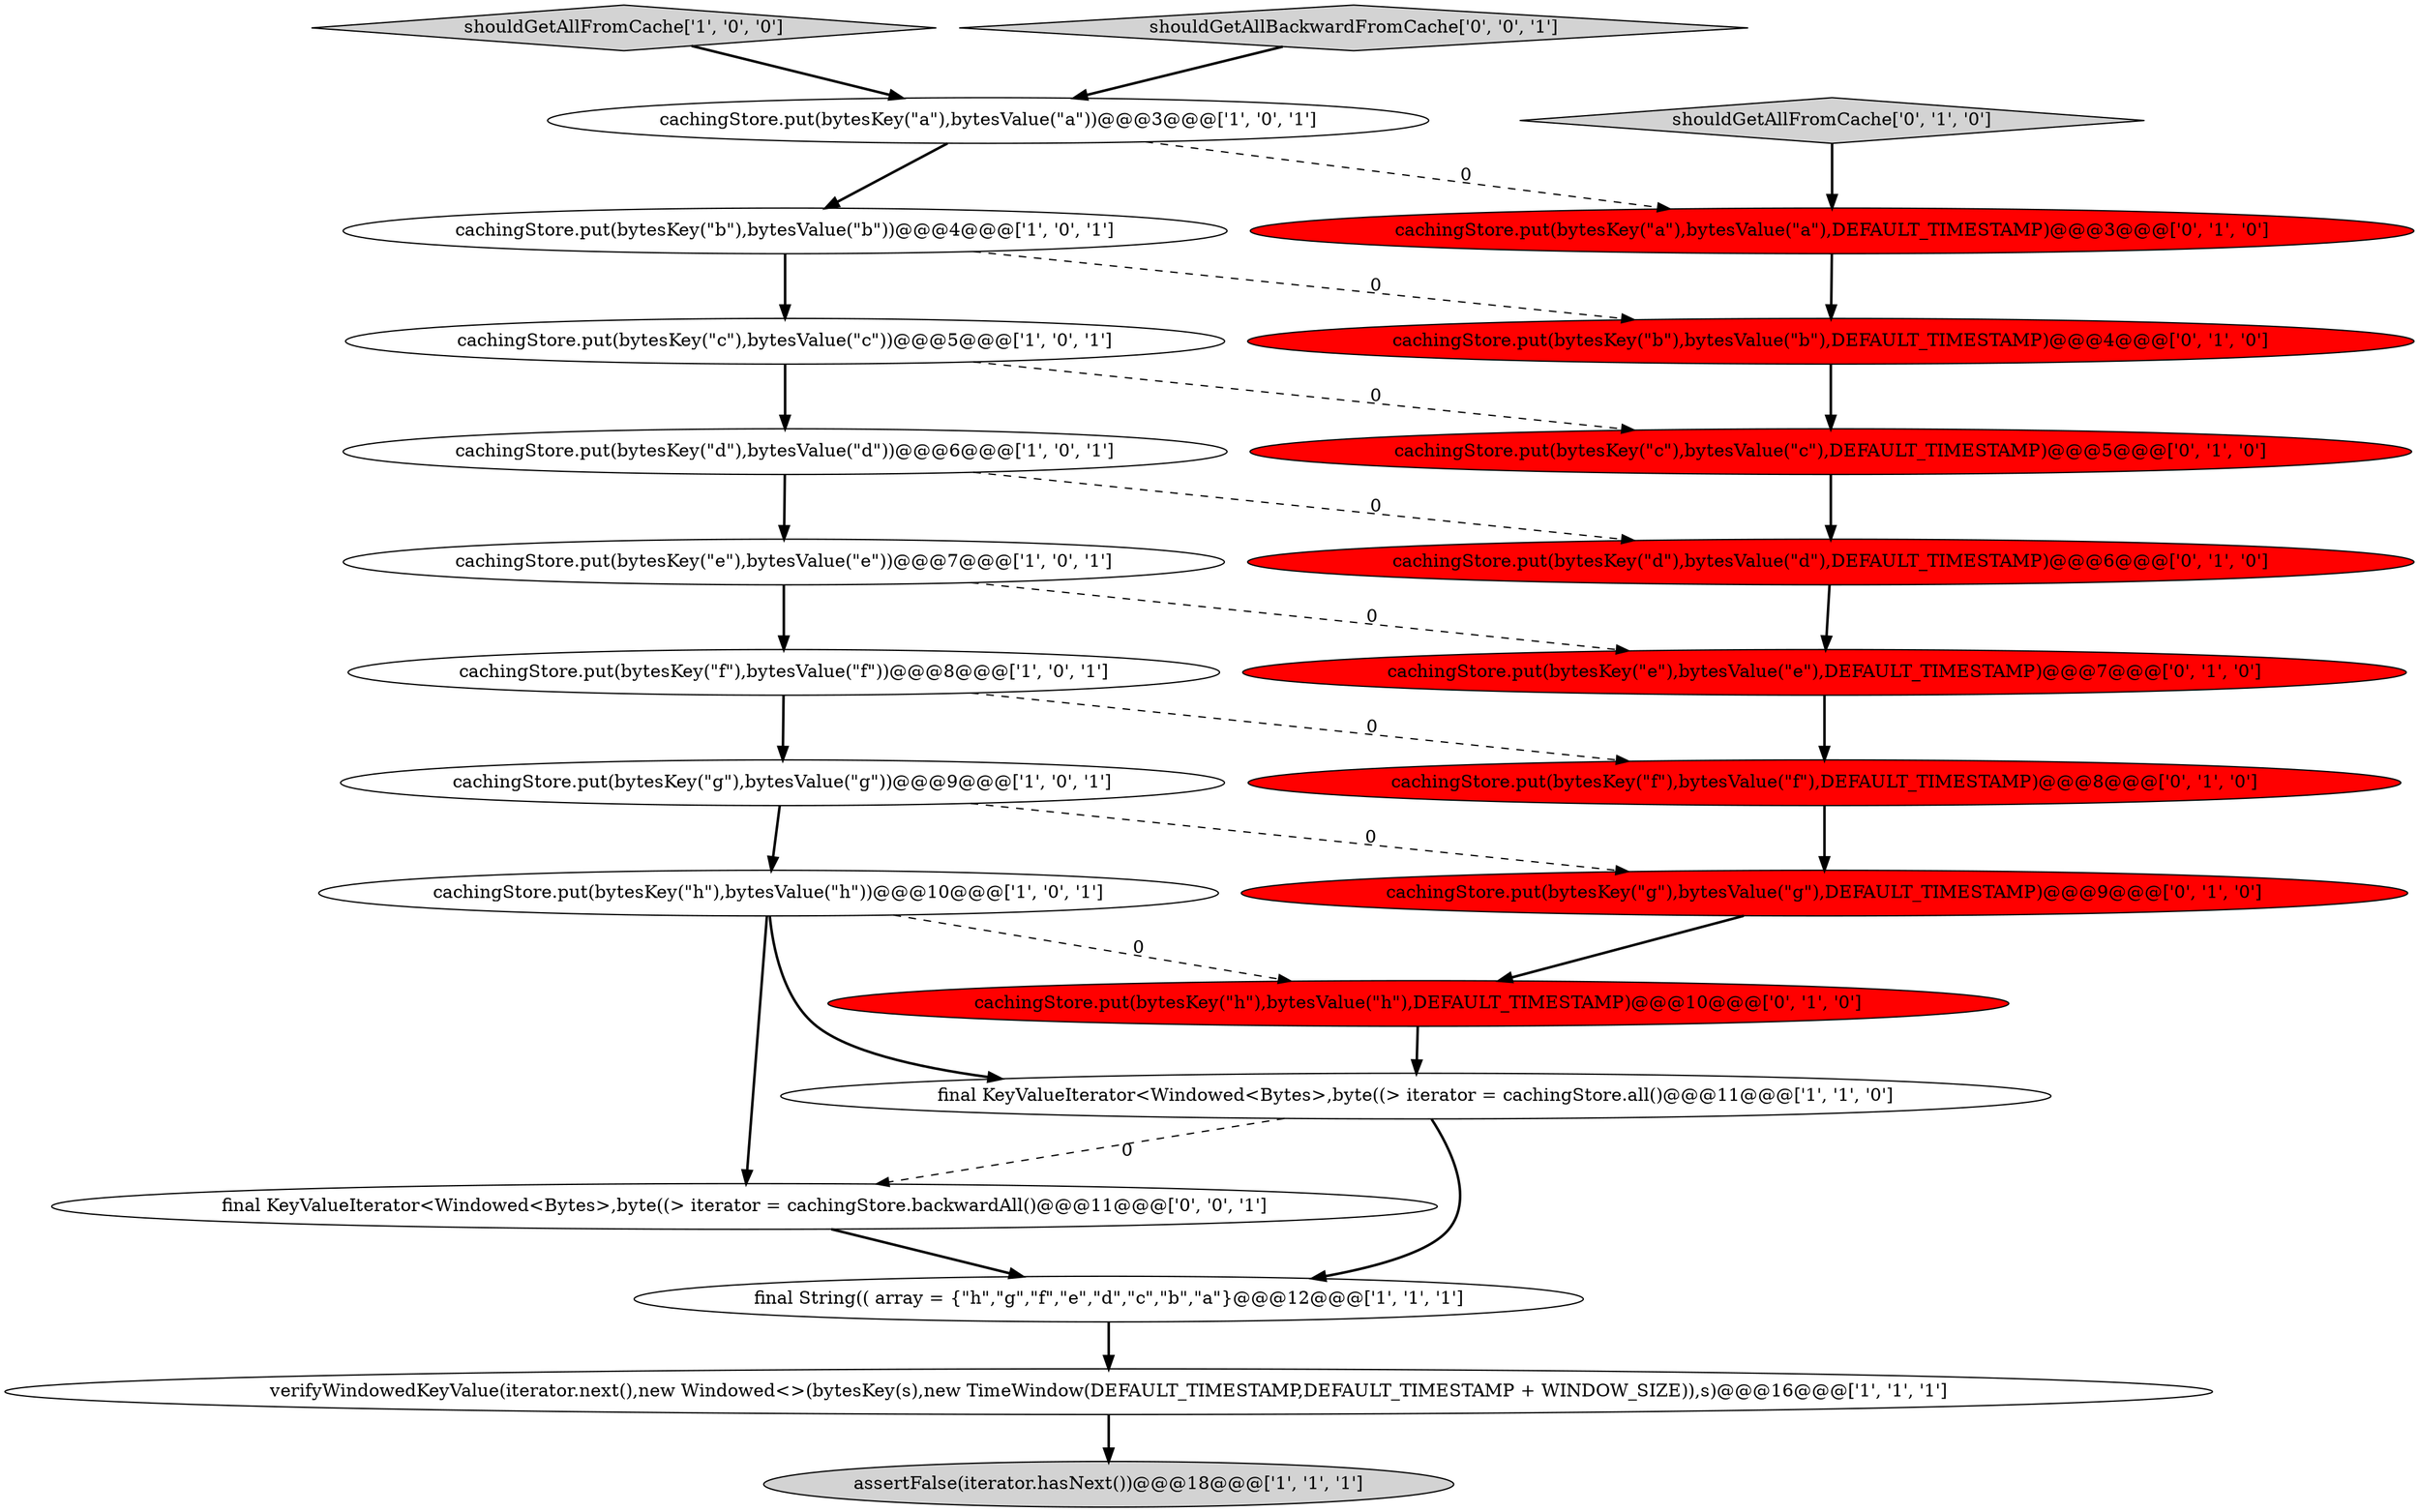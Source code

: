 digraph {
22 [style = filled, label = "final KeyValueIterator<Windowed<Bytes>,byte((> iterator = cachingStore.backwardAll()@@@11@@@['0', '0', '1']", fillcolor = white, shape = ellipse image = "AAA0AAABBB3BBB"];
20 [style = filled, label = "cachingStore.put(bytesKey(\"h\"),bytesValue(\"h\"),DEFAULT_TIMESTAMP)@@@10@@@['0', '1', '0']", fillcolor = red, shape = ellipse image = "AAA1AAABBB2BBB"];
21 [style = filled, label = "cachingStore.put(bytesKey(\"b\"),bytesValue(\"b\"),DEFAULT_TIMESTAMP)@@@4@@@['0', '1', '0']", fillcolor = red, shape = ellipse image = "AAA1AAABBB2BBB"];
16 [style = filled, label = "cachingStore.put(bytesKey(\"g\"),bytesValue(\"g\"),DEFAULT_TIMESTAMP)@@@9@@@['0', '1', '0']", fillcolor = red, shape = ellipse image = "AAA1AAABBB2BBB"];
2 [style = filled, label = "shouldGetAllFromCache['1', '0', '0']", fillcolor = lightgray, shape = diamond image = "AAA0AAABBB1BBB"];
18 [style = filled, label = "cachingStore.put(bytesKey(\"d\"),bytesValue(\"d\"),DEFAULT_TIMESTAMP)@@@6@@@['0', '1', '0']", fillcolor = red, shape = ellipse image = "AAA1AAABBB2BBB"];
17 [style = filled, label = "cachingStore.put(bytesKey(\"e\"),bytesValue(\"e\"),DEFAULT_TIMESTAMP)@@@7@@@['0', '1', '0']", fillcolor = red, shape = ellipse image = "AAA1AAABBB2BBB"];
4 [style = filled, label = "final String(( array = {\"h\",\"g\",\"f\",\"e\",\"d\",\"c\",\"b\",\"a\"}@@@12@@@['1', '1', '1']", fillcolor = white, shape = ellipse image = "AAA0AAABBB1BBB"];
8 [style = filled, label = "verifyWindowedKeyValue(iterator.next(),new Windowed<>(bytesKey(s),new TimeWindow(DEFAULT_TIMESTAMP,DEFAULT_TIMESTAMP + WINDOW_SIZE)),s)@@@16@@@['1', '1', '1']", fillcolor = white, shape = ellipse image = "AAA0AAABBB1BBB"];
1 [style = filled, label = "cachingStore.put(bytesKey(\"c\"),bytesValue(\"c\"))@@@5@@@['1', '0', '1']", fillcolor = white, shape = ellipse image = "AAA0AAABBB1BBB"];
13 [style = filled, label = "cachingStore.put(bytesKey(\"c\"),bytesValue(\"c\"),DEFAULT_TIMESTAMP)@@@5@@@['0', '1', '0']", fillcolor = red, shape = ellipse image = "AAA1AAABBB2BBB"];
15 [style = filled, label = "shouldGetAllFromCache['0', '1', '0']", fillcolor = lightgray, shape = diamond image = "AAA0AAABBB2BBB"];
10 [style = filled, label = "cachingStore.put(bytesKey(\"d\"),bytesValue(\"d\"))@@@6@@@['1', '0', '1']", fillcolor = white, shape = ellipse image = "AAA0AAABBB1BBB"];
12 [style = filled, label = "cachingStore.put(bytesKey(\"f\"),bytesValue(\"f\"))@@@8@@@['1', '0', '1']", fillcolor = white, shape = ellipse image = "AAA0AAABBB1BBB"];
19 [style = filled, label = "cachingStore.put(bytesKey(\"f\"),bytesValue(\"f\"),DEFAULT_TIMESTAMP)@@@8@@@['0', '1', '0']", fillcolor = red, shape = ellipse image = "AAA1AAABBB2BBB"];
14 [style = filled, label = "cachingStore.put(bytesKey(\"a\"),bytesValue(\"a\"),DEFAULT_TIMESTAMP)@@@3@@@['0', '1', '0']", fillcolor = red, shape = ellipse image = "AAA1AAABBB2BBB"];
7 [style = filled, label = "assertFalse(iterator.hasNext())@@@18@@@['1', '1', '1']", fillcolor = lightgray, shape = ellipse image = "AAA0AAABBB1BBB"];
11 [style = filled, label = "cachingStore.put(bytesKey(\"g\"),bytesValue(\"g\"))@@@9@@@['1', '0', '1']", fillcolor = white, shape = ellipse image = "AAA0AAABBB1BBB"];
0 [style = filled, label = "cachingStore.put(bytesKey(\"a\"),bytesValue(\"a\"))@@@3@@@['1', '0', '1']", fillcolor = white, shape = ellipse image = "AAA0AAABBB1BBB"];
23 [style = filled, label = "shouldGetAllBackwardFromCache['0', '0', '1']", fillcolor = lightgray, shape = diamond image = "AAA0AAABBB3BBB"];
5 [style = filled, label = "cachingStore.put(bytesKey(\"e\"),bytesValue(\"e\"))@@@7@@@['1', '0', '1']", fillcolor = white, shape = ellipse image = "AAA0AAABBB1BBB"];
3 [style = filled, label = "cachingStore.put(bytesKey(\"b\"),bytesValue(\"b\"))@@@4@@@['1', '0', '1']", fillcolor = white, shape = ellipse image = "AAA0AAABBB1BBB"];
6 [style = filled, label = "cachingStore.put(bytesKey(\"h\"),bytesValue(\"h\"))@@@10@@@['1', '0', '1']", fillcolor = white, shape = ellipse image = "AAA0AAABBB1BBB"];
9 [style = filled, label = "final KeyValueIterator<Windowed<Bytes>,byte((> iterator = cachingStore.all()@@@11@@@['1', '1', '0']", fillcolor = white, shape = ellipse image = "AAA0AAABBB1BBB"];
0->3 [style = bold, label=""];
3->1 [style = bold, label=""];
15->14 [style = bold, label=""];
3->21 [style = dashed, label="0"];
20->9 [style = bold, label=""];
6->22 [style = bold, label=""];
11->16 [style = dashed, label="0"];
6->20 [style = dashed, label="0"];
9->4 [style = bold, label=""];
11->6 [style = bold, label=""];
12->11 [style = bold, label=""];
18->17 [style = bold, label=""];
9->22 [style = dashed, label="0"];
23->0 [style = bold, label=""];
17->19 [style = bold, label=""];
8->7 [style = bold, label=""];
19->16 [style = bold, label=""];
22->4 [style = bold, label=""];
1->13 [style = dashed, label="0"];
0->14 [style = dashed, label="0"];
2->0 [style = bold, label=""];
10->5 [style = bold, label=""];
5->17 [style = dashed, label="0"];
12->19 [style = dashed, label="0"];
5->12 [style = bold, label=""];
4->8 [style = bold, label=""];
6->9 [style = bold, label=""];
1->10 [style = bold, label=""];
16->20 [style = bold, label=""];
14->21 [style = bold, label=""];
10->18 [style = dashed, label="0"];
13->18 [style = bold, label=""];
21->13 [style = bold, label=""];
}
